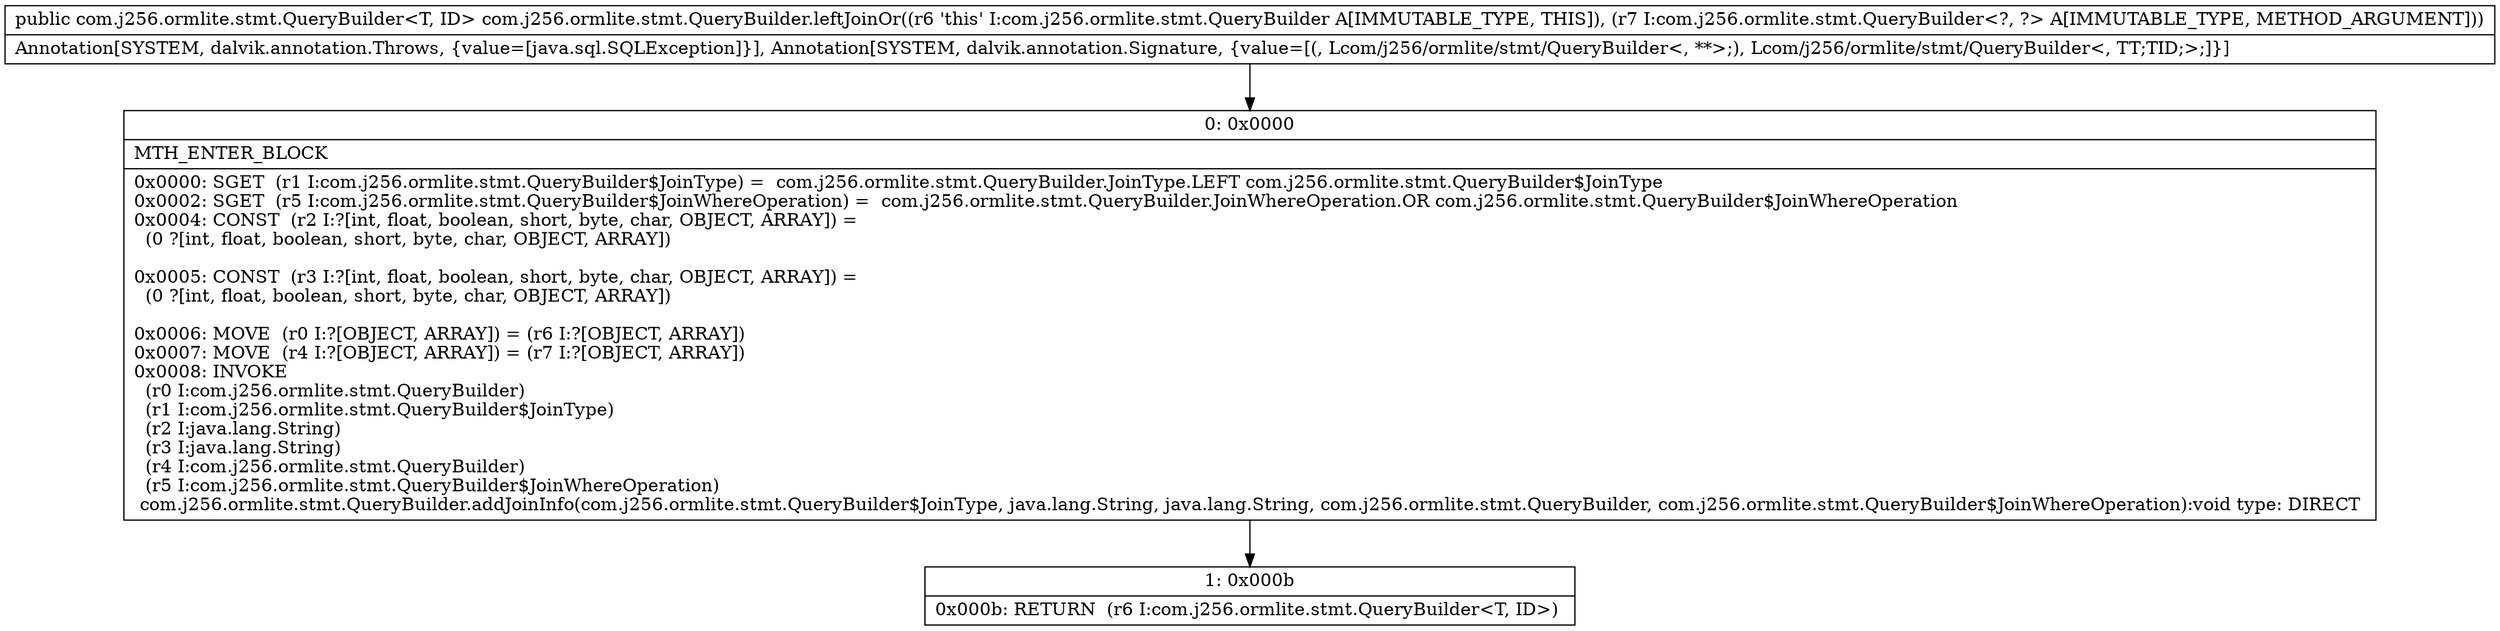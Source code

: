 digraph "CFG forcom.j256.ormlite.stmt.QueryBuilder.leftJoinOr(Lcom\/j256\/ormlite\/stmt\/QueryBuilder;)Lcom\/j256\/ormlite\/stmt\/QueryBuilder;" {
Node_0 [shape=record,label="{0\:\ 0x0000|MTH_ENTER_BLOCK\l|0x0000: SGET  (r1 I:com.j256.ormlite.stmt.QueryBuilder$JoinType) =  com.j256.ormlite.stmt.QueryBuilder.JoinType.LEFT com.j256.ormlite.stmt.QueryBuilder$JoinType \l0x0002: SGET  (r5 I:com.j256.ormlite.stmt.QueryBuilder$JoinWhereOperation) =  com.j256.ormlite.stmt.QueryBuilder.JoinWhereOperation.OR com.j256.ormlite.stmt.QueryBuilder$JoinWhereOperation \l0x0004: CONST  (r2 I:?[int, float, boolean, short, byte, char, OBJECT, ARRAY]) = \l  (0 ?[int, float, boolean, short, byte, char, OBJECT, ARRAY])\l \l0x0005: CONST  (r3 I:?[int, float, boolean, short, byte, char, OBJECT, ARRAY]) = \l  (0 ?[int, float, boolean, short, byte, char, OBJECT, ARRAY])\l \l0x0006: MOVE  (r0 I:?[OBJECT, ARRAY]) = (r6 I:?[OBJECT, ARRAY]) \l0x0007: MOVE  (r4 I:?[OBJECT, ARRAY]) = (r7 I:?[OBJECT, ARRAY]) \l0x0008: INVOKE  \l  (r0 I:com.j256.ormlite.stmt.QueryBuilder)\l  (r1 I:com.j256.ormlite.stmt.QueryBuilder$JoinType)\l  (r2 I:java.lang.String)\l  (r3 I:java.lang.String)\l  (r4 I:com.j256.ormlite.stmt.QueryBuilder)\l  (r5 I:com.j256.ormlite.stmt.QueryBuilder$JoinWhereOperation)\l com.j256.ormlite.stmt.QueryBuilder.addJoinInfo(com.j256.ormlite.stmt.QueryBuilder$JoinType, java.lang.String, java.lang.String, com.j256.ormlite.stmt.QueryBuilder, com.j256.ormlite.stmt.QueryBuilder$JoinWhereOperation):void type: DIRECT \l}"];
Node_1 [shape=record,label="{1\:\ 0x000b|0x000b: RETURN  (r6 I:com.j256.ormlite.stmt.QueryBuilder\<T, ID\>) \l}"];
MethodNode[shape=record,label="{public com.j256.ormlite.stmt.QueryBuilder\<T, ID\> com.j256.ormlite.stmt.QueryBuilder.leftJoinOr((r6 'this' I:com.j256.ormlite.stmt.QueryBuilder A[IMMUTABLE_TYPE, THIS]), (r7 I:com.j256.ormlite.stmt.QueryBuilder\<?, ?\> A[IMMUTABLE_TYPE, METHOD_ARGUMENT]))  | Annotation[SYSTEM, dalvik.annotation.Throws, \{value=[java.sql.SQLException]\}], Annotation[SYSTEM, dalvik.annotation.Signature, \{value=[(, Lcom\/j256\/ormlite\/stmt\/QueryBuilder\<, **\>;), Lcom\/j256\/ormlite\/stmt\/QueryBuilder\<, TT;TID;\>;]\}]\l}"];
MethodNode -> Node_0;
Node_0 -> Node_1;
}

